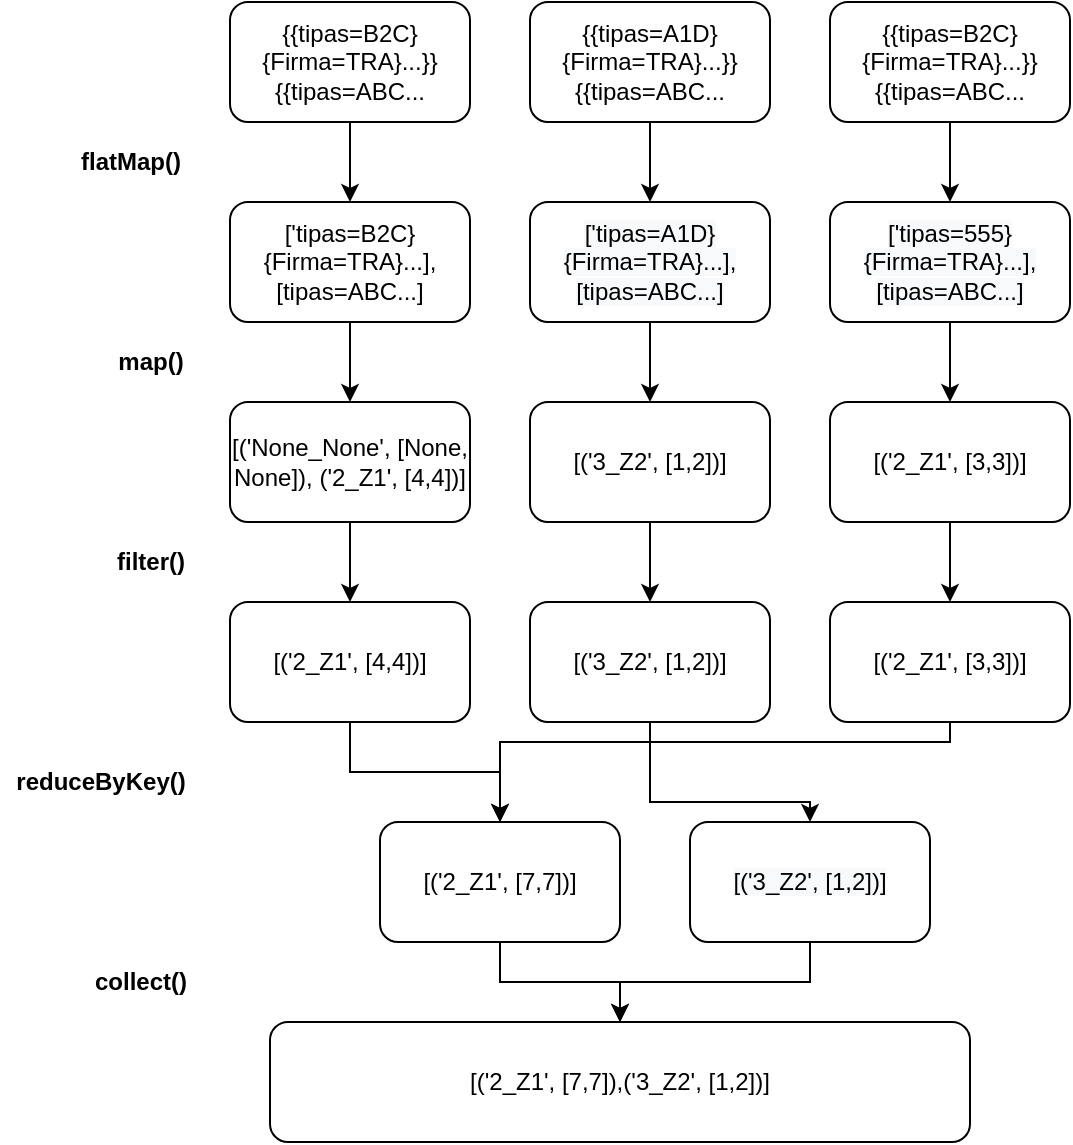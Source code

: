 <mxfile version="17.2.1" type="google"><diagram id="GG149_nVzITAsfVk7E8t" name="Page-1"><mxGraphModel dx="1185" dy="655" grid="1" gridSize="10" guides="1" tooltips="1" connect="1" arrows="1" fold="1" page="1" pageScale="1" pageWidth="850" pageHeight="1100" math="0" shadow="0"><root><mxCell id="0"/><mxCell id="1" parent="0"/><mxCell id="i2pm0GiME2sjZQMsMcx5-7" value="" style="edgeStyle=orthogonalEdgeStyle;rounded=0;orthogonalLoop=1;jettySize=auto;html=1;" edge="1" parent="1" source="i2pm0GiME2sjZQMsMcx5-1" target="i2pm0GiME2sjZQMsMcx5-4"><mxGeometry relative="1" as="geometry"/></mxCell><mxCell id="i2pm0GiME2sjZQMsMcx5-1" value="{{tipas=B2C}{Firma=TRA}...}}{{tipas=ABC..." style="rounded=1;whiteSpace=wrap;html=1;" vertex="1" parent="1"><mxGeometry x="230" y="140" width="120" height="60" as="geometry"/></mxCell><mxCell id="i2pm0GiME2sjZQMsMcx5-8" value="" style="edgeStyle=orthogonalEdgeStyle;rounded=0;orthogonalLoop=1;jettySize=auto;html=1;" edge="1" parent="1" source="i2pm0GiME2sjZQMsMcx5-2" target="i2pm0GiME2sjZQMsMcx5-5"><mxGeometry relative="1" as="geometry"/></mxCell><mxCell id="i2pm0GiME2sjZQMsMcx5-2" value="{{tipas=A1D}{Firma=TRA}...}}{{tipas=ABC..." style="rounded=1;whiteSpace=wrap;html=1;" vertex="1" parent="1"><mxGeometry x="380" y="140" width="120" height="60" as="geometry"/></mxCell><mxCell id="i2pm0GiME2sjZQMsMcx5-9" value="" style="edgeStyle=orthogonalEdgeStyle;rounded=0;orthogonalLoop=1;jettySize=auto;html=1;" edge="1" parent="1" source="i2pm0GiME2sjZQMsMcx5-3" target="i2pm0GiME2sjZQMsMcx5-6"><mxGeometry relative="1" as="geometry"/></mxCell><mxCell id="i2pm0GiME2sjZQMsMcx5-3" value="{{tipas=B2C}{Firma=TRA}...}}{{tipas=ABC..." style="rounded=1;whiteSpace=wrap;html=1;" vertex="1" parent="1"><mxGeometry x="530" y="140" width="120" height="60" as="geometry"/></mxCell><mxCell id="i2pm0GiME2sjZQMsMcx5-13" value="" style="edgeStyle=orthogonalEdgeStyle;rounded=0;orthogonalLoop=1;jettySize=auto;html=1;" edge="1" parent="1" source="i2pm0GiME2sjZQMsMcx5-4" target="i2pm0GiME2sjZQMsMcx5-12"><mxGeometry relative="1" as="geometry"/></mxCell><mxCell id="i2pm0GiME2sjZQMsMcx5-4" value="['tipas=B2C}{Firma=TRA}...],[tipas=ABC...]" style="rounded=1;whiteSpace=wrap;html=1;" vertex="1" parent="1"><mxGeometry x="230" y="240" width="120" height="60" as="geometry"/></mxCell><mxCell id="i2pm0GiME2sjZQMsMcx5-15" value="" style="edgeStyle=orthogonalEdgeStyle;rounded=0;orthogonalLoop=1;jettySize=auto;html=1;" edge="1" parent="1" source="i2pm0GiME2sjZQMsMcx5-5" target="i2pm0GiME2sjZQMsMcx5-14"><mxGeometry relative="1" as="geometry"/></mxCell><mxCell id="i2pm0GiME2sjZQMsMcx5-5" value="&lt;span style=&quot;color: rgb(0 , 0 , 0) ; font-family: &amp;#34;helvetica&amp;#34; ; font-size: 12px ; font-style: normal ; font-weight: 400 ; letter-spacing: normal ; text-align: center ; text-indent: 0px ; text-transform: none ; word-spacing: 0px ; background-color: rgb(248 , 249 , 250) ; display: inline ; float: none&quot;&gt;['tipas=A1D}{Firma=TRA}...],[tipas=ABC...]&lt;/span&gt;" style="rounded=1;whiteSpace=wrap;html=1;" vertex="1" parent="1"><mxGeometry x="380" y="240" width="120" height="60" as="geometry"/></mxCell><mxCell id="i2pm0GiME2sjZQMsMcx5-17" value="" style="edgeStyle=orthogonalEdgeStyle;rounded=0;orthogonalLoop=1;jettySize=auto;html=1;" edge="1" parent="1" source="i2pm0GiME2sjZQMsMcx5-6" target="i2pm0GiME2sjZQMsMcx5-16"><mxGeometry relative="1" as="geometry"/></mxCell><mxCell id="i2pm0GiME2sjZQMsMcx5-6" value="&lt;span style=&quot;color: rgb(0 , 0 , 0) ; font-family: &amp;#34;helvetica&amp;#34; ; font-size: 12px ; font-style: normal ; font-weight: 400 ; letter-spacing: normal ; text-align: center ; text-indent: 0px ; text-transform: none ; word-spacing: 0px ; background-color: rgb(248 , 249 , 250) ; display: inline ; float: none&quot;&gt;['tipas=555}{Firma=TRA}...],[tipas=ABC...]&lt;/span&gt;" style="rounded=1;whiteSpace=wrap;html=1;" vertex="1" parent="1"><mxGeometry x="530" y="240" width="120" height="60" as="geometry"/></mxCell><mxCell id="i2pm0GiME2sjZQMsMcx5-10" value="&lt;b&gt;flatMap()&lt;/b&gt;" style="text;html=1;align=center;verticalAlign=middle;resizable=0;points=[];autosize=1;strokeColor=none;fillColor=none;" vertex="1" parent="1"><mxGeometry x="145" y="210" width="70" height="20" as="geometry"/></mxCell><mxCell id="i2pm0GiME2sjZQMsMcx5-32" value="" style="edgeStyle=orthogonalEdgeStyle;rounded=0;orthogonalLoop=1;jettySize=auto;html=1;" edge="1" parent="1" source="i2pm0GiME2sjZQMsMcx5-12" target="i2pm0GiME2sjZQMsMcx5-31"><mxGeometry relative="1" as="geometry"/></mxCell><mxCell id="i2pm0GiME2sjZQMsMcx5-12" value="[('None_None', [None, None]), ('2_Z1', [4,4])]" style="whiteSpace=wrap;html=1;rounded=1;" vertex="1" parent="1"><mxGeometry x="230" y="340" width="120" height="60" as="geometry"/></mxCell><mxCell id="i2pm0GiME2sjZQMsMcx5-34" value="" style="edgeStyle=orthogonalEdgeStyle;rounded=0;orthogonalLoop=1;jettySize=auto;html=1;" edge="1" parent="1" source="i2pm0GiME2sjZQMsMcx5-14" target="i2pm0GiME2sjZQMsMcx5-33"><mxGeometry relative="1" as="geometry"/></mxCell><mxCell id="i2pm0GiME2sjZQMsMcx5-14" value="&lt;span&gt;[('3_Z2', [1,2])]&lt;/span&gt;" style="whiteSpace=wrap;html=1;rounded=1;" vertex="1" parent="1"><mxGeometry x="380" y="340" width="120" height="60" as="geometry"/></mxCell><mxCell id="i2pm0GiME2sjZQMsMcx5-36" value="" style="edgeStyle=orthogonalEdgeStyle;rounded=0;orthogonalLoop=1;jettySize=auto;html=1;" edge="1" parent="1" source="i2pm0GiME2sjZQMsMcx5-16" target="i2pm0GiME2sjZQMsMcx5-35"><mxGeometry relative="1" as="geometry"/></mxCell><mxCell id="i2pm0GiME2sjZQMsMcx5-16" value="&lt;span&gt;[('2_Z1', [3,3])]&lt;/span&gt;" style="whiteSpace=wrap;html=1;rounded=1;" vertex="1" parent="1"><mxGeometry x="530" y="340" width="120" height="60" as="geometry"/></mxCell><mxCell id="i2pm0GiME2sjZQMsMcx5-18" value="&lt;b&gt;map()&lt;/b&gt;" style="text;html=1;align=center;verticalAlign=middle;resizable=0;points=[];autosize=1;strokeColor=none;fillColor=none;" vertex="1" parent="1"><mxGeometry x="165" y="310" width="50" height="20" as="geometry"/></mxCell><mxCell id="i2pm0GiME2sjZQMsMcx5-42" value="" style="edgeStyle=orthogonalEdgeStyle;rounded=0;orthogonalLoop=1;jettySize=auto;html=1;" edge="1" parent="1" source="i2pm0GiME2sjZQMsMcx5-19" target="i2pm0GiME2sjZQMsMcx5-29"><mxGeometry relative="1" as="geometry"/></mxCell><mxCell id="i2pm0GiME2sjZQMsMcx5-19" value="&lt;span&gt;[('2_Z1', [7,7])]&lt;/span&gt;" style="whiteSpace=wrap;html=1;rounded=1;" vertex="1" parent="1"><mxGeometry x="305" y="550" width="120" height="60" as="geometry"/></mxCell><mxCell id="i2pm0GiME2sjZQMsMcx5-30" value="" style="edgeStyle=orthogonalEdgeStyle;rounded=0;orthogonalLoop=1;jettySize=auto;html=1;" edge="1" parent="1" source="i2pm0GiME2sjZQMsMcx5-21" target="i2pm0GiME2sjZQMsMcx5-29"><mxGeometry relative="1" as="geometry"/></mxCell><mxCell id="i2pm0GiME2sjZQMsMcx5-21" value="&lt;span style=&quot;color: rgb(0 , 0 , 0) ; font-family: &amp;#34;helvetica&amp;#34; ; font-size: 12px ; font-style: normal ; font-weight: 400 ; letter-spacing: normal ; text-align: center ; text-indent: 0px ; text-transform: none ; word-spacing: 0px ; background-color: rgb(248 , 249 , 250) ; display: inline ; float: none&quot;&gt;[('3_Z2', [1,2])]&lt;/span&gt;" style="whiteSpace=wrap;html=1;rounded=1;" vertex="1" parent="1"><mxGeometry x="460" y="550" width="120" height="60" as="geometry"/></mxCell><mxCell id="i2pm0GiME2sjZQMsMcx5-25" value="&lt;b&gt;filter()&lt;/b&gt;" style="text;html=1;align=center;verticalAlign=middle;resizable=0;points=[];autosize=1;strokeColor=none;fillColor=none;" vertex="1" parent="1"><mxGeometry x="165" y="410" width="50" height="20" as="geometry"/></mxCell><mxCell id="i2pm0GiME2sjZQMsMcx5-29" value="[('2_Z1', [7,7]),&lt;span style=&quot;font-family: &amp;#34;helvetica&amp;#34;&quot;&gt;('3_Z2', [1,2])&lt;/span&gt;]" style="whiteSpace=wrap;html=1;rounded=1;" vertex="1" parent="1"><mxGeometry x="250" y="650" width="350" height="60" as="geometry"/></mxCell><mxCell id="i2pm0GiME2sjZQMsMcx5-37" value="" style="edgeStyle=orthogonalEdgeStyle;rounded=0;orthogonalLoop=1;jettySize=auto;html=1;" edge="1" parent="1" source="i2pm0GiME2sjZQMsMcx5-31" target="i2pm0GiME2sjZQMsMcx5-19"><mxGeometry relative="1" as="geometry"/></mxCell><mxCell id="i2pm0GiME2sjZQMsMcx5-31" value="&lt;span&gt;[('2_Z1', [4,4])]&lt;/span&gt;" style="whiteSpace=wrap;html=1;rounded=1;" vertex="1" parent="1"><mxGeometry x="230" y="440" width="120" height="60" as="geometry"/></mxCell><mxCell id="i2pm0GiME2sjZQMsMcx5-39" style="edgeStyle=orthogonalEdgeStyle;rounded=0;orthogonalLoop=1;jettySize=auto;html=1;entryX=0.5;entryY=0;entryDx=0;entryDy=0;" edge="1" parent="1" source="i2pm0GiME2sjZQMsMcx5-33" target="i2pm0GiME2sjZQMsMcx5-21"><mxGeometry relative="1" as="geometry"><Array as="points"><mxPoint x="440" y="540"/><mxPoint x="520" y="540"/></Array></mxGeometry></mxCell><mxCell id="i2pm0GiME2sjZQMsMcx5-33" value="&lt;span&gt;[('3_Z2', [1,2])]&lt;/span&gt;" style="whiteSpace=wrap;html=1;rounded=1;" vertex="1" parent="1"><mxGeometry x="380" y="440" width="120" height="60" as="geometry"/></mxCell><mxCell id="i2pm0GiME2sjZQMsMcx5-40" style="edgeStyle=orthogonalEdgeStyle;rounded=0;orthogonalLoop=1;jettySize=auto;html=1;" edge="1" parent="1" source="i2pm0GiME2sjZQMsMcx5-35" target="i2pm0GiME2sjZQMsMcx5-19"><mxGeometry relative="1" as="geometry"><Array as="points"><mxPoint x="590" y="510"/><mxPoint x="365" y="510"/></Array></mxGeometry></mxCell><mxCell id="i2pm0GiME2sjZQMsMcx5-35" value="&lt;span&gt;[('2_Z1', [3,3])]&lt;/span&gt;" style="whiteSpace=wrap;html=1;rounded=1;" vertex="1" parent="1"><mxGeometry x="530" y="440" width="120" height="60" as="geometry"/></mxCell><mxCell id="i2pm0GiME2sjZQMsMcx5-41" value="&lt;b&gt;reduceByKey()&lt;/b&gt;" style="text;html=1;align=center;verticalAlign=middle;resizable=0;points=[];autosize=1;strokeColor=none;fillColor=none;" vertex="1" parent="1"><mxGeometry x="115" y="520" width="100" height="20" as="geometry"/></mxCell><mxCell id="i2pm0GiME2sjZQMsMcx5-43" value="&lt;b&gt;collect()&lt;/b&gt;" style="text;html=1;align=center;verticalAlign=middle;resizable=0;points=[];autosize=1;strokeColor=none;fillColor=none;" vertex="1" parent="1"><mxGeometry x="155" y="620" width="60" height="20" as="geometry"/></mxCell></root></mxGraphModel></diagram></mxfile>